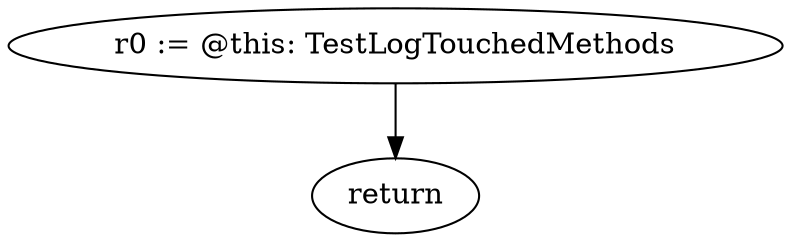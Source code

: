 digraph "unitGraph" {
    "r0 := @this: TestLogTouchedMethods"
    "return"
    "r0 := @this: TestLogTouchedMethods"->"return";
}
